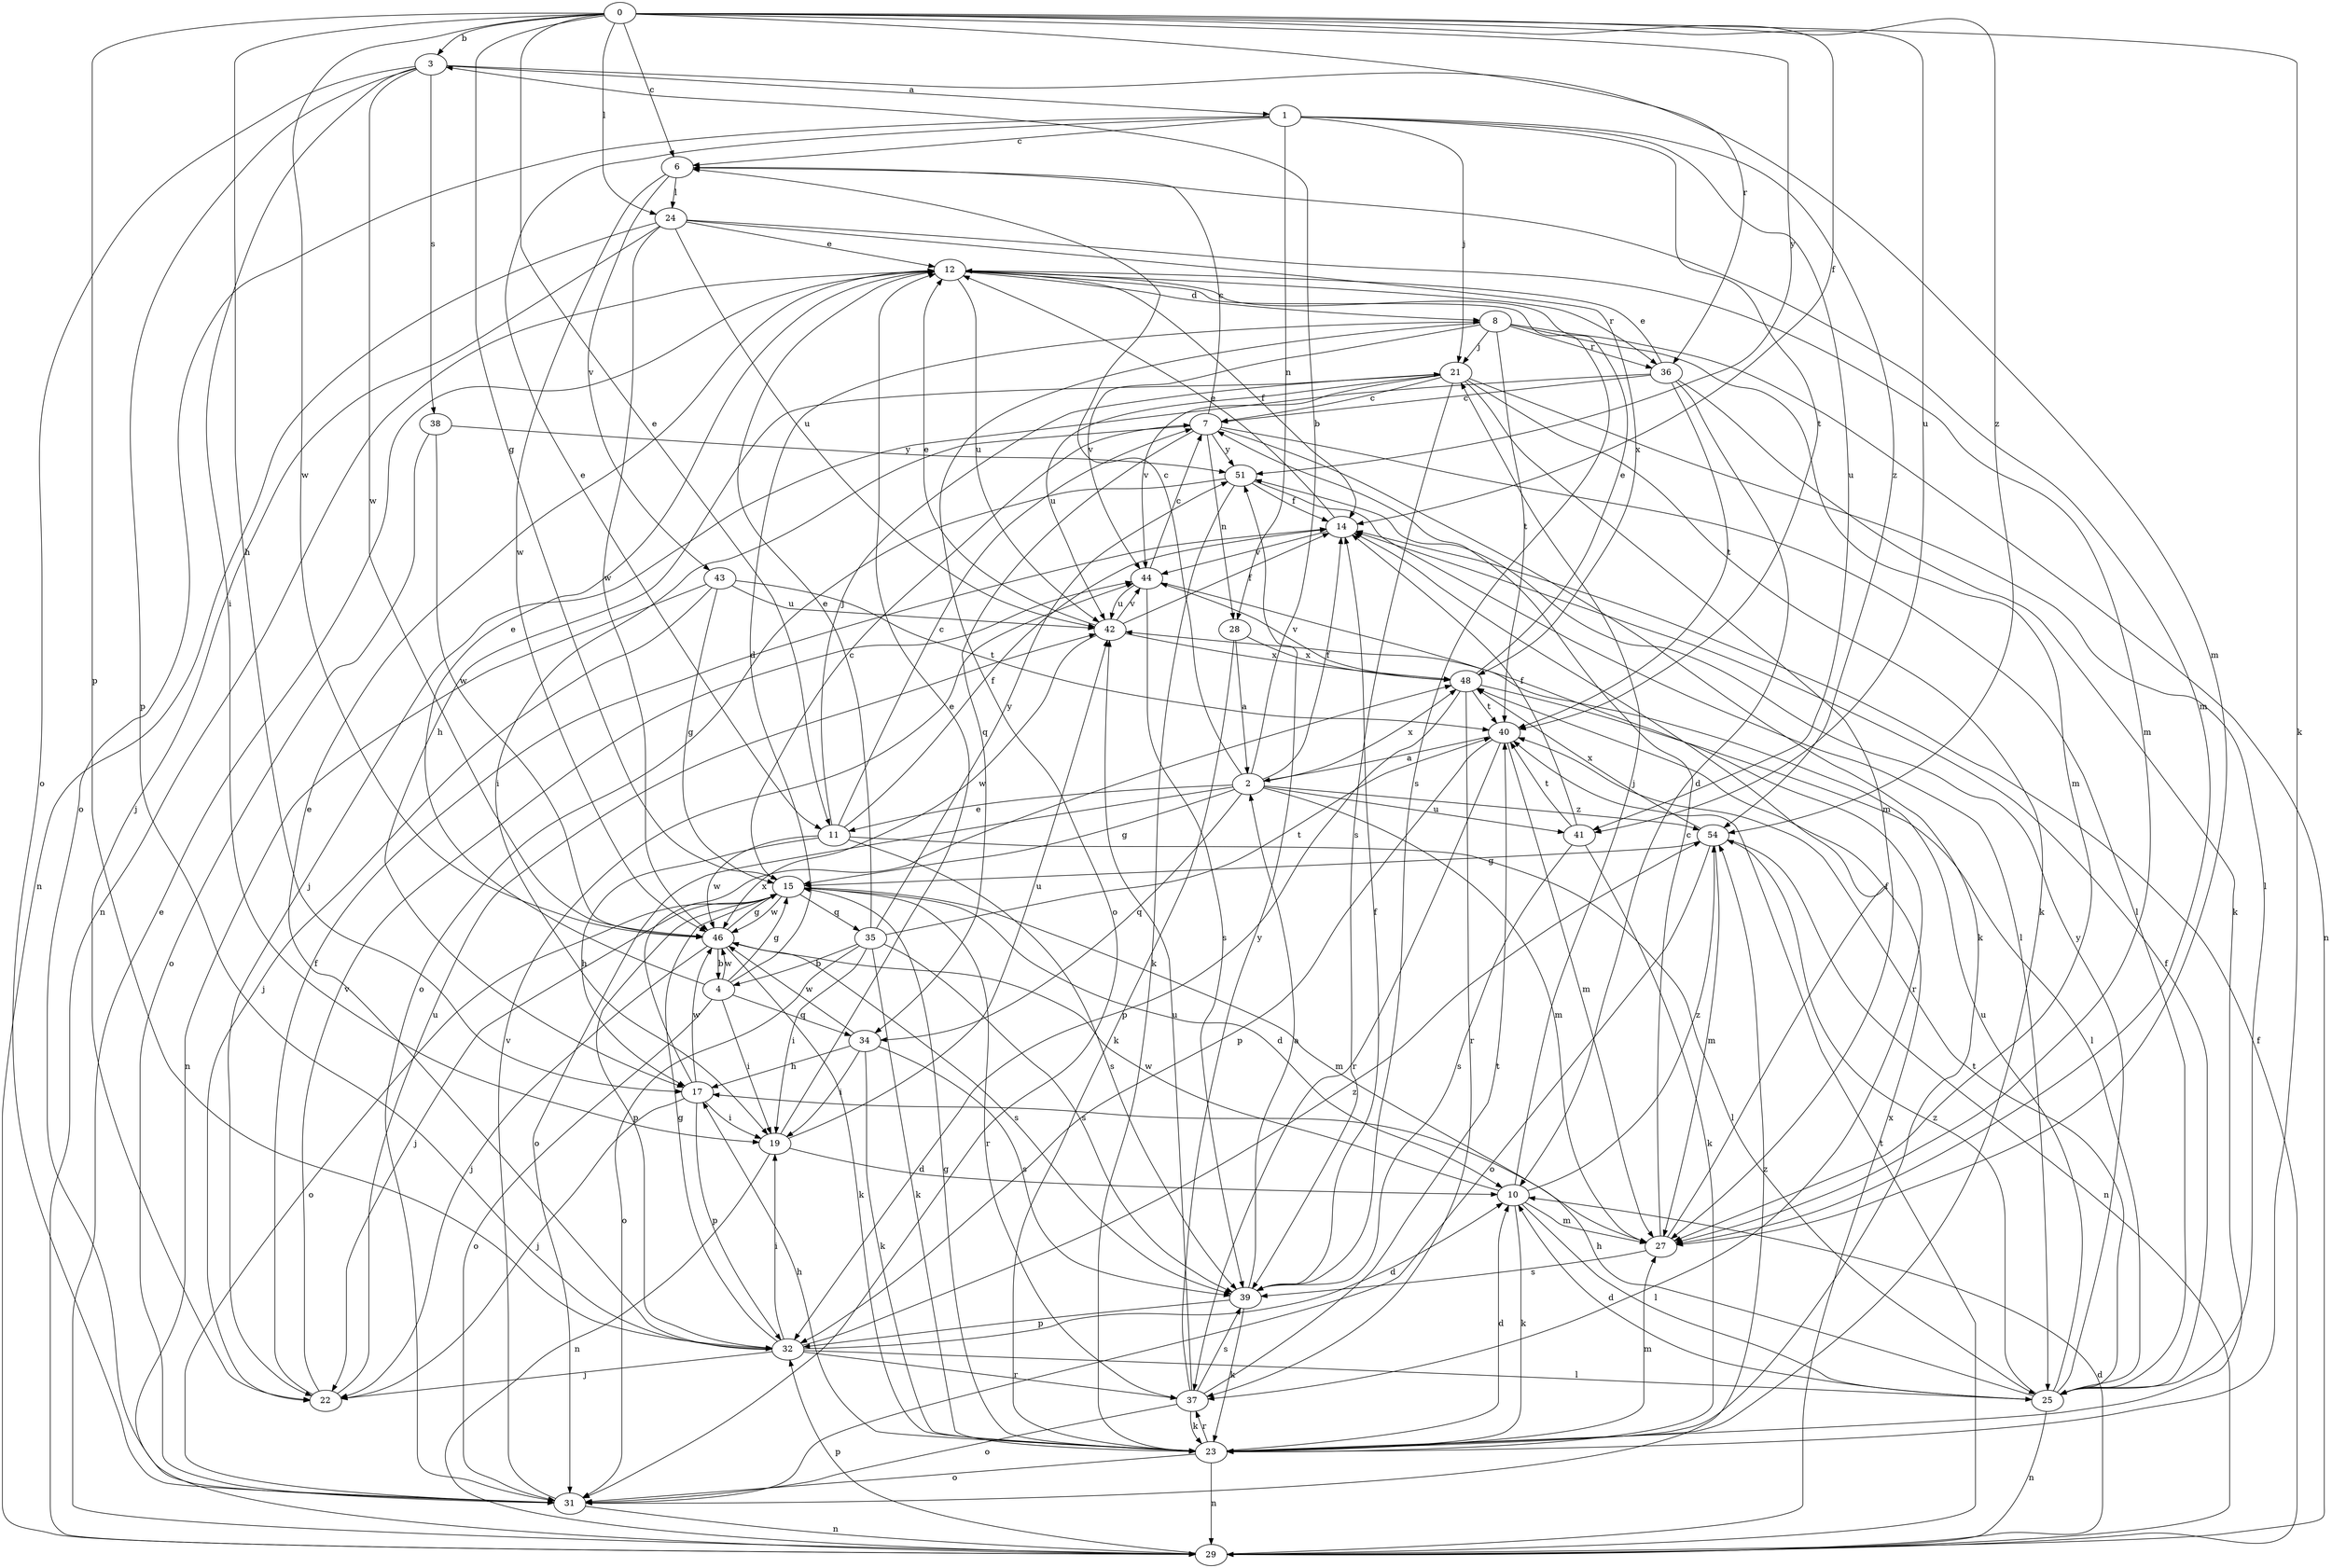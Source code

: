 strict digraph  {
0;
1;
2;
3;
4;
6;
7;
8;
10;
11;
12;
14;
15;
17;
19;
21;
22;
23;
24;
25;
27;
28;
29;
31;
32;
34;
35;
36;
37;
38;
39;
40;
41;
42;
43;
44;
46;
48;
51;
54;
0 -> 3  [label=b];
0 -> 6  [label=c];
0 -> 11  [label=e];
0 -> 14  [label=f];
0 -> 15  [label=g];
0 -> 17  [label=h];
0 -> 23  [label=k];
0 -> 24  [label=l];
0 -> 32  [label=p];
0 -> 36  [label=r];
0 -> 41  [label=u];
0 -> 46  [label=w];
0 -> 51  [label=y];
0 -> 54  [label=z];
1 -> 6  [label=c];
1 -> 11  [label=e];
1 -> 21  [label=j];
1 -> 28  [label=n];
1 -> 31  [label=o];
1 -> 40  [label=t];
1 -> 41  [label=u];
1 -> 54  [label=z];
2 -> 3  [label=b];
2 -> 6  [label=c];
2 -> 11  [label=e];
2 -> 14  [label=f];
2 -> 15  [label=g];
2 -> 27  [label=m];
2 -> 31  [label=o];
2 -> 34  [label=q];
2 -> 41  [label=u];
2 -> 48  [label=x];
2 -> 54  [label=z];
3 -> 1  [label=a];
3 -> 19  [label=i];
3 -> 27  [label=m];
3 -> 31  [label=o];
3 -> 32  [label=p];
3 -> 38  [label=s];
3 -> 46  [label=w];
4 -> 8  [label=d];
4 -> 12  [label=e];
4 -> 15  [label=g];
4 -> 19  [label=i];
4 -> 31  [label=o];
4 -> 34  [label=q];
4 -> 46  [label=w];
6 -> 24  [label=l];
6 -> 27  [label=m];
6 -> 43  [label=v];
6 -> 46  [label=w];
7 -> 6  [label=c];
7 -> 19  [label=i];
7 -> 23  [label=k];
7 -> 25  [label=l];
7 -> 28  [label=n];
7 -> 34  [label=q];
7 -> 51  [label=y];
8 -> 21  [label=j];
8 -> 27  [label=m];
8 -> 29  [label=n];
8 -> 31  [label=o];
8 -> 36  [label=r];
8 -> 40  [label=t];
8 -> 44  [label=v];
10 -> 21  [label=j];
10 -> 23  [label=k];
10 -> 25  [label=l];
10 -> 27  [label=m];
10 -> 46  [label=w];
10 -> 54  [label=z];
11 -> 7  [label=c];
11 -> 14  [label=f];
11 -> 17  [label=h];
11 -> 21  [label=j];
11 -> 25  [label=l];
11 -> 39  [label=s];
11 -> 46  [label=w];
12 -> 8  [label=d];
12 -> 14  [label=f];
12 -> 29  [label=n];
12 -> 36  [label=r];
12 -> 39  [label=s];
12 -> 42  [label=u];
14 -> 12  [label=e];
14 -> 44  [label=v];
15 -> 7  [label=c];
15 -> 10  [label=d];
15 -> 22  [label=j];
15 -> 27  [label=m];
15 -> 31  [label=o];
15 -> 32  [label=p];
15 -> 35  [label=q];
15 -> 37  [label=r];
15 -> 46  [label=w];
17 -> 19  [label=i];
17 -> 22  [label=j];
17 -> 32  [label=p];
17 -> 46  [label=w];
17 -> 48  [label=x];
19 -> 10  [label=d];
19 -> 12  [label=e];
19 -> 29  [label=n];
19 -> 42  [label=u];
21 -> 7  [label=c];
21 -> 17  [label=h];
21 -> 23  [label=k];
21 -> 25  [label=l];
21 -> 27  [label=m];
21 -> 39  [label=s];
21 -> 42  [label=u];
21 -> 44  [label=v];
22 -> 14  [label=f];
22 -> 42  [label=u];
22 -> 44  [label=v];
23 -> 10  [label=d];
23 -> 15  [label=g];
23 -> 17  [label=h];
23 -> 27  [label=m];
23 -> 29  [label=n];
23 -> 31  [label=o];
23 -> 37  [label=r];
24 -> 12  [label=e];
24 -> 22  [label=j];
24 -> 27  [label=m];
24 -> 29  [label=n];
24 -> 42  [label=u];
24 -> 46  [label=w];
24 -> 48  [label=x];
25 -> 10  [label=d];
25 -> 14  [label=f];
25 -> 17  [label=h];
25 -> 29  [label=n];
25 -> 40  [label=t];
25 -> 42  [label=u];
25 -> 51  [label=y];
25 -> 54  [label=z];
27 -> 7  [label=c];
27 -> 14  [label=f];
27 -> 39  [label=s];
28 -> 2  [label=a];
28 -> 23  [label=k];
28 -> 48  [label=x];
29 -> 10  [label=d];
29 -> 12  [label=e];
29 -> 14  [label=f];
29 -> 32  [label=p];
29 -> 40  [label=t];
29 -> 48  [label=x];
31 -> 29  [label=n];
31 -> 44  [label=v];
31 -> 54  [label=z];
32 -> 10  [label=d];
32 -> 12  [label=e];
32 -> 15  [label=g];
32 -> 19  [label=i];
32 -> 22  [label=j];
32 -> 25  [label=l];
32 -> 37  [label=r];
32 -> 54  [label=z];
34 -> 17  [label=h];
34 -> 19  [label=i];
34 -> 23  [label=k];
34 -> 39  [label=s];
34 -> 46  [label=w];
35 -> 4  [label=b];
35 -> 12  [label=e];
35 -> 19  [label=i];
35 -> 23  [label=k];
35 -> 31  [label=o];
35 -> 39  [label=s];
35 -> 40  [label=t];
35 -> 51  [label=y];
36 -> 7  [label=c];
36 -> 10  [label=d];
36 -> 12  [label=e];
36 -> 22  [label=j];
36 -> 23  [label=k];
36 -> 40  [label=t];
37 -> 23  [label=k];
37 -> 31  [label=o];
37 -> 39  [label=s];
37 -> 40  [label=t];
37 -> 42  [label=u];
37 -> 51  [label=y];
38 -> 31  [label=o];
38 -> 46  [label=w];
38 -> 51  [label=y];
39 -> 2  [label=a];
39 -> 14  [label=f];
39 -> 23  [label=k];
39 -> 32  [label=p];
40 -> 2  [label=a];
40 -> 27  [label=m];
40 -> 32  [label=p];
40 -> 37  [label=r];
41 -> 14  [label=f];
41 -> 23  [label=k];
41 -> 39  [label=s];
41 -> 40  [label=t];
42 -> 12  [label=e];
42 -> 14  [label=f];
42 -> 44  [label=v];
42 -> 46  [label=w];
42 -> 48  [label=x];
43 -> 15  [label=g];
43 -> 22  [label=j];
43 -> 29  [label=n];
43 -> 40  [label=t];
43 -> 42  [label=u];
44 -> 7  [label=c];
44 -> 37  [label=r];
44 -> 39  [label=s];
44 -> 42  [label=u];
46 -> 4  [label=b];
46 -> 15  [label=g];
46 -> 22  [label=j];
46 -> 23  [label=k];
46 -> 39  [label=s];
48 -> 12  [label=e];
48 -> 25  [label=l];
48 -> 32  [label=p];
48 -> 37  [label=r];
48 -> 40  [label=t];
48 -> 44  [label=v];
51 -> 14  [label=f];
51 -> 23  [label=k];
51 -> 25  [label=l];
51 -> 31  [label=o];
54 -> 15  [label=g];
54 -> 27  [label=m];
54 -> 29  [label=n];
54 -> 31  [label=o];
54 -> 48  [label=x];
}
